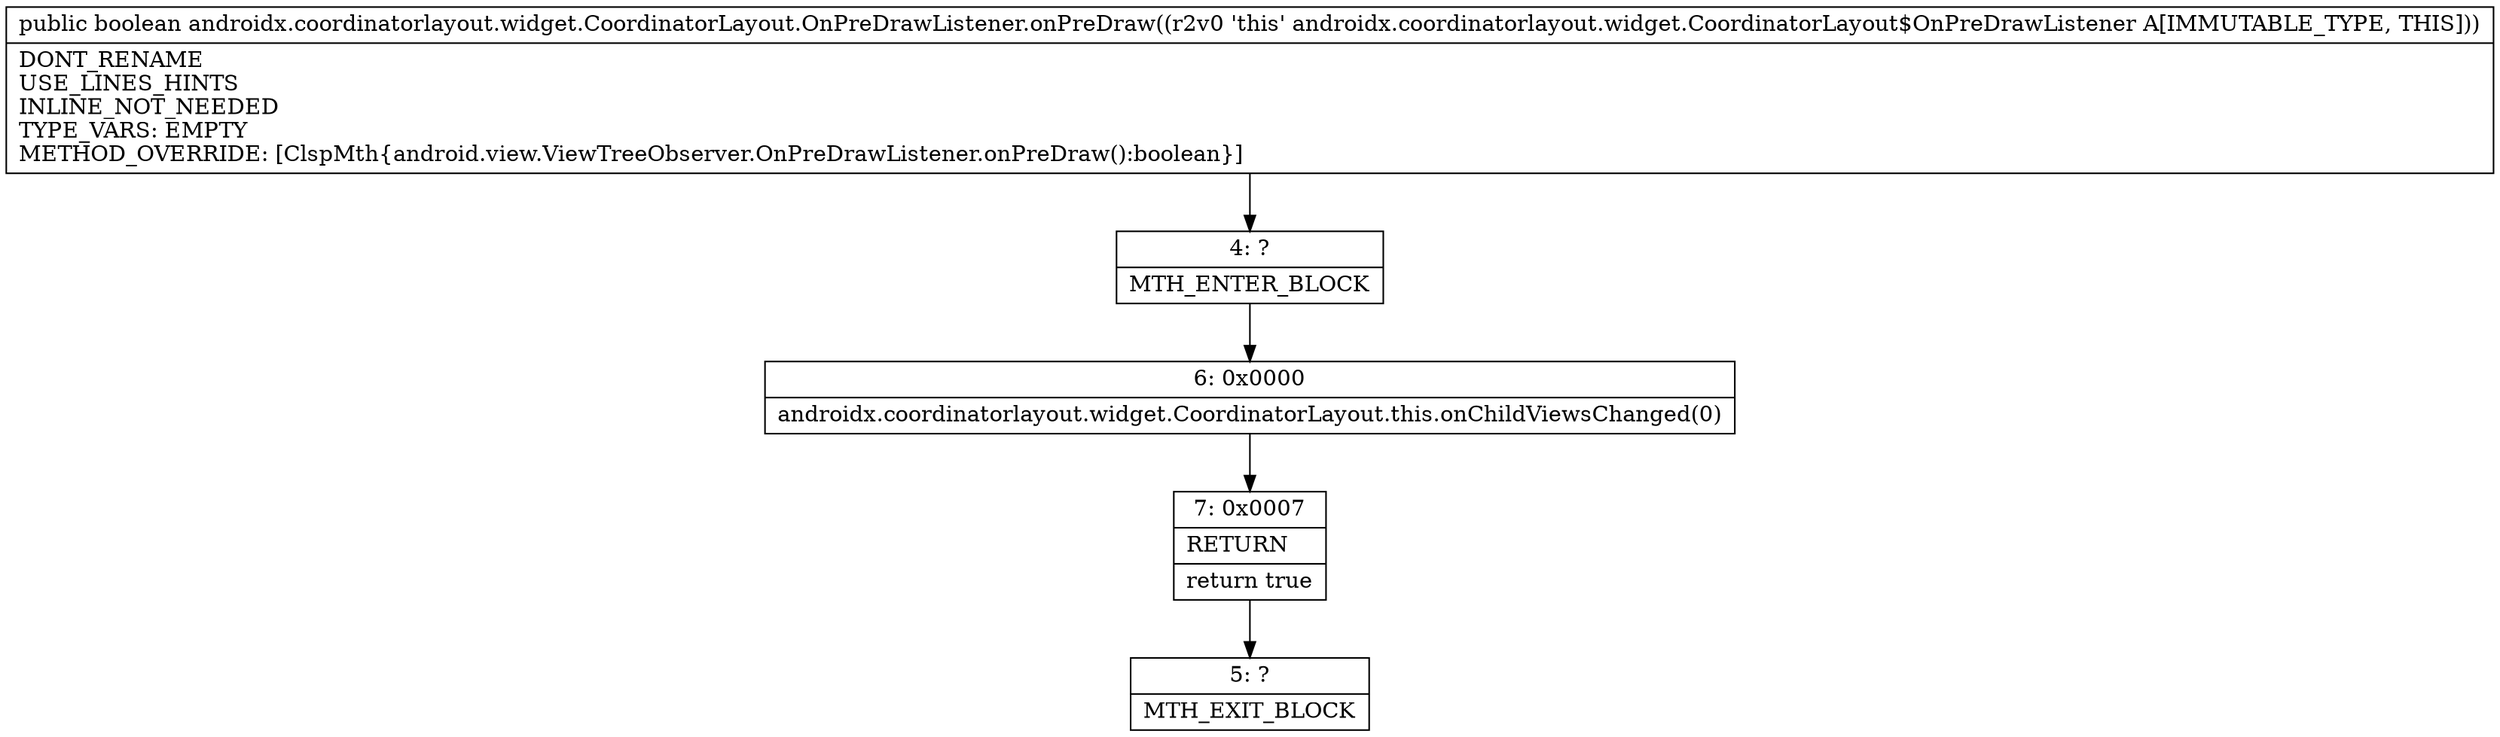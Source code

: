 digraph "CFG forandroidx.coordinatorlayout.widget.CoordinatorLayout.OnPreDrawListener.onPreDraw()Z" {
Node_4 [shape=record,label="{4\:\ ?|MTH_ENTER_BLOCK\l}"];
Node_6 [shape=record,label="{6\:\ 0x0000|androidx.coordinatorlayout.widget.CoordinatorLayout.this.onChildViewsChanged(0)\l}"];
Node_7 [shape=record,label="{7\:\ 0x0007|RETURN\l|return true\l}"];
Node_5 [shape=record,label="{5\:\ ?|MTH_EXIT_BLOCK\l}"];
MethodNode[shape=record,label="{public boolean androidx.coordinatorlayout.widget.CoordinatorLayout.OnPreDrawListener.onPreDraw((r2v0 'this' androidx.coordinatorlayout.widget.CoordinatorLayout$OnPreDrawListener A[IMMUTABLE_TYPE, THIS]))  | DONT_RENAME\lUSE_LINES_HINTS\lINLINE_NOT_NEEDED\lTYPE_VARS: EMPTY\lMETHOD_OVERRIDE: [ClspMth\{android.view.ViewTreeObserver.OnPreDrawListener.onPreDraw():boolean\}]\l}"];
MethodNode -> Node_4;Node_4 -> Node_6;
Node_6 -> Node_7;
Node_7 -> Node_5;
}

